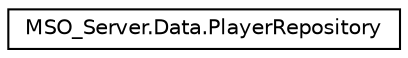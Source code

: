 digraph "Иерархия классов. Графический вид."
{
 // LATEX_PDF_SIZE
  edge [fontname="Helvetica",fontsize="10",labelfontname="Helvetica",labelfontsize="10"];
  node [fontname="Helvetica",fontsize="10",shape=record];
  rankdir="LR";
  Node0 [label="MSO_Server.Data.PlayerRepository",height=0.2,width=0.4,color="black", fillcolor="white", style="filled",URL="$de/d74/classMSO__Server_1_1Data_1_1PlayerRepository.html",tooltip=" "];
}

